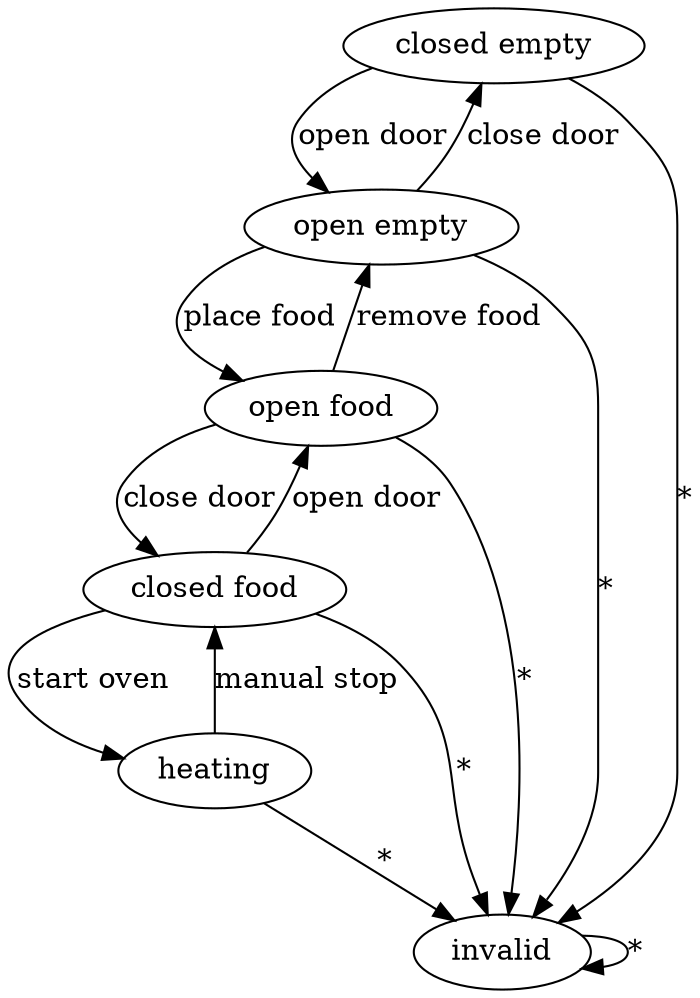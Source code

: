 # -----------------------------------
# Title: Microwave
# -----------------------------------

digraph {
 0 -> 1 [label="open door"];
 1 -> 0 [label="close door"];
 1 -> 2 [label="place food"];
 2 -> 1 [label="remove food"];
 2 -> 3 [label="close door"];
 3 -> 4 [label="start oven"];
 4 -> 3 [label="manual stop"];
 3 -> 2 [label="open door"];
 0 -> 5 [label="*"];
 1 -> 5 [label="*"];
 2 -> 5 [label="*"];
 3 -> 5 [label="*"];
 4 -> 5 [label="*"];
 5 -> 5 [label="*"];
 0 [label="closed empty"];
 1 [label="open empty"];
 2 [label="open food"];
 3 [label="closed food"]
 4 [label="heating"];
 5 [label="invalid"];
}